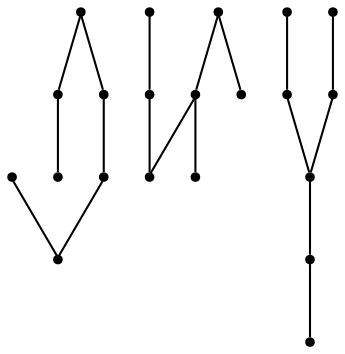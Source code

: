 graph {
  node [shape=point,comment="{\"directed\":false,\"doi\":\"10.1007/978-3-642-11805-0_10\",\"figure\":\"8 (3)\"}"]

  v0 [pos="836.9348727292792,1388.5255575815836"]
  v1 [pos="769.9475485956946,1388.525557581584"]
  v2 [pos="811.8537082051122,1507.8189326662007"]
  v3 [pos="811.8537082051121,1482.684801390677"]
  v4 [pos="836.9348727292793,1608.230417401863"]
  v5 [pos="836.9348727292793,1633.3644850759797"]
  v6 [pos="761.5663230363712,1457.550670115153"]
  v7 [pos="769.9475485956946,1321.5637382969712"]
  v8 [pos="836.9348727292793,1321.5637382969712"]
  v9 [pos="736.4226304520008,1583.096317927043"]
  v10 [pos="761.5663230363713,1532.8904801571011"]
  v11 [pos="635.9729321413262,1321.5637382969712"]
  v12 [pos="661.1166406320972,1482.684801390677"]
  v13 [pos="661.1166406320971,1608.230417401863"]
  v14 [pos="569.0481678807458,1355.0133719473174"]
  v15 [pos="635.9729321413262,1388.525557581584"]
  v16 [pos="635.9729321413262,1532.890480157101"]
  v17 [pos="585.7480909391891,1457.550670115153"]
  v18 [pos="610.8292395569557,1583.0963179270425"]
  v19 [pos="560.6669423214224,1507.8189326662007"]
  v20 [pos="560.6669423214224,1633.3644850759797"]

  v0 -- v1 [id="-1",pos="836.9348727292792,1388.5255575815836 769.9475485956946,1388.525557581584 769.9475485956946,1388.525557581584 769.9475485956946,1388.525557581584"]
  v20 -- v19 [id="-2",pos="560.6669423214224,1633.3644850759797 560.6669423214224,1507.8189326662007 560.6669423214224,1507.8189326662007 560.6669423214224,1507.8189326662007"]
  v19 -- v16 [id="-3",pos="560.6669423214224,1507.8189326662007 610.8709302325581,1557.9996796810267 610.8709302325581,1557.9996796810267 610.8709302325581,1557.9996796810267 635.9729321413262,1532.890480157101 635.9729321413262,1532.890480157101 635.9729321413262,1532.890480157101"]
  v14 -- v15 [id="-4",pos="569.0481678807458,1355.0133719473174 635.9729321413262,1388.525557581584 635.9729321413262,1388.525557581584 635.9729321413262,1388.525557581584"]
  v18 -- v16 [id="-5",pos="610.8292395569557,1583.0963179270425 635.9729321413262,1532.890480157101 635.9729321413262,1532.890480157101 635.9729321413262,1532.890480157101"]
  v16 -- v12 [id="-8",pos="635.9729321413262,1532.890480157101 661.1166406320972,1482.684801390677 661.1166406320972,1482.684801390677 661.1166406320972,1482.684801390677"]
  v17 -- v18 [id="-9",pos="585.7480909391891,1457.550670115153 610.8292395569557,1583.0963179270425 610.8292395569557,1583.0963179270425 610.8292395569557,1583.0963179270425"]
  v15 -- v1 [id="-10",pos="635.9729321413262,1388.525557581584 702.9686071351516,1355.0425013917866 702.9686071351516,1355.0425013917866 702.9686071351516,1355.0425013917866 769.9475485956946,1388.525557581584 769.9475485956946,1388.525557581584 769.9475485956946,1388.525557581584"]
  v11 -- v14 [id="-11",pos="635.9729321413262,1321.5637382969712 569.0481678807458,1355.0133719473174 569.0481678807458,1355.0133719473174 569.0481678807458,1355.0133719473174"]
  v2 -- v3 [id="-12",pos="811.8537082051122,1507.8189326662007 811.8537082051121,1482.684801390677 811.8537082051121,1482.684801390677 811.8537082051121,1482.684801390677"]
  v4 -- v2 [id="-13",pos="836.9348727292793,1608.230417401863 811.8537082051122,1507.8189326662007 811.8537082051122,1507.8189326662007 811.8537082051122,1507.8189326662007"]
  v2 -- v10 [id="-14",pos="811.8537082051122,1507.8189326662007 786.6933457130609,1557.9996796810267 786.6933457130609,1557.9996796810267 786.6933457130609,1557.9996796810267 761.5663230363713,1532.8904801571011 761.5663230363713,1532.8904801571011 761.5663230363713,1532.8904801571011"]
  v4 -- v5 [id="-16",pos="836.9348727292793,1608.230417401863 836.9348727292793,1633.3644850759797 836.9348727292793,1633.3644850759797 836.9348727292793,1633.3644850759797"]
  v11 -- v7 [id="-17",pos="635.9729321413262,1321.5637382969712 702.9686071351516,1355.0425013917866 702.9686071351516,1355.0425013917866 702.9686071351516,1355.0425013917866 769.9475485956946,1321.5637382969712 769.9475485956946,1321.5637382969712 769.9475485956946,1321.5637382969712"]
  v9 -- v10 [id="-19",pos="736.4226304520008,1583.096317927043 761.5663230363713,1532.8904801571011 761.5663230363713,1532.8904801571011 761.5663230363713,1532.8904801571011"]
  v6 -- v9 [id="-21",pos="761.5663230363712,1457.550670115153 736.4226304520008,1583.096317927043 736.4226304520008,1583.096317927043 736.4226304520008,1583.096317927043"]
  v12 -- v13 [id="-22",pos="661.1166406320972,1482.684801390677 661.1166406320971,1608.230417401863 661.1166406320971,1608.230417401863 661.1166406320971,1608.230417401863"]
  v7 -- v8 [id="-23",pos="769.9475485956946,1321.5637382969712 836.9348727292793,1321.5637382969712 836.9348727292793,1321.5637382969712 836.9348727292793,1321.5637382969712"]
}